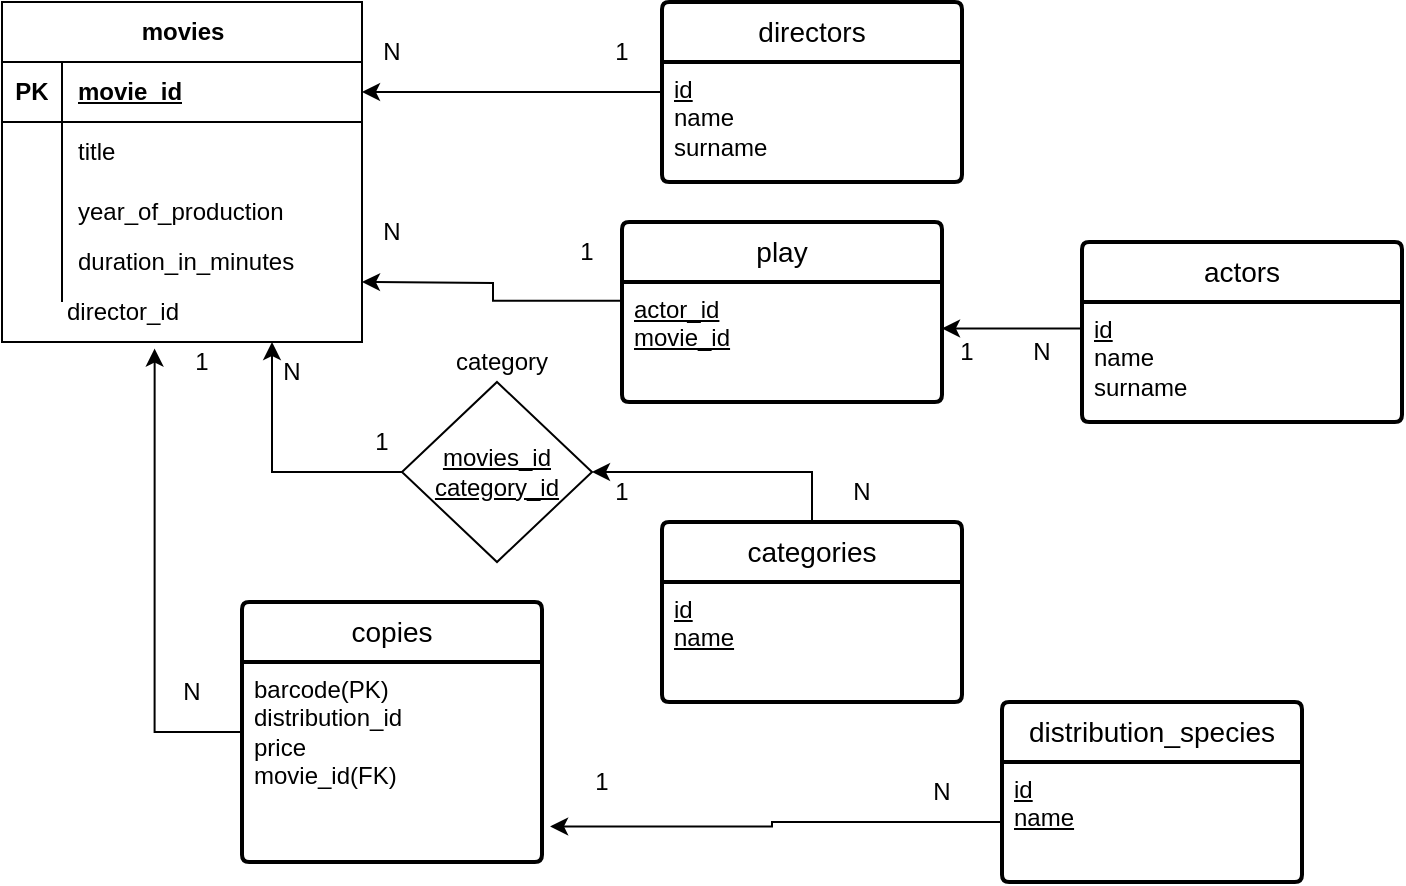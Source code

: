 <mxfile version="24.8.4">
  <diagram name="Page-1" id="Qr0belFfOtLrw46gNcIx">
    <mxGraphModel dx="737" dy="443" grid="1" gridSize="10" guides="1" tooltips="1" connect="1" arrows="1" fold="1" page="1" pageScale="1" pageWidth="850" pageHeight="1100" math="0" shadow="0">
      <root>
        <mxCell id="0" />
        <mxCell id="1" parent="0" />
        <mxCell id="cb593BEcCMVVSMPNYewj-27" style="edgeStyle=orthogonalEdgeStyle;rounded=0;orthogonalLoop=1;jettySize=auto;html=1;exitX=0.75;exitY=1;exitDx=0;exitDy=0;entryX=0.75;entryY=1;entryDx=0;entryDy=0;" edge="1" parent="1" source="cb593BEcCMVVSMPNYewj-25" target="cb593BEcCMVVSMPNYewj-24">
          <mxGeometry relative="1" as="geometry" />
        </mxCell>
        <mxCell id="cb593BEcCMVVSMPNYewj-1" value="movies" style="shape=table;startSize=30;container=1;collapsible=1;childLayout=tableLayout;fixedRows=1;rowLines=0;fontStyle=1;align=center;resizeLast=1;html=1;" vertex="1" parent="1">
          <mxGeometry x="60" y="40" width="180" height="170" as="geometry" />
        </mxCell>
        <mxCell id="cb593BEcCMVVSMPNYewj-2" value="" style="shape=tableRow;horizontal=0;startSize=0;swimlaneHead=0;swimlaneBody=0;fillColor=none;collapsible=0;dropTarget=0;points=[[0,0.5],[1,0.5]];portConstraint=eastwest;top=0;left=0;right=0;bottom=1;" vertex="1" parent="cb593BEcCMVVSMPNYewj-1">
          <mxGeometry y="30" width="180" height="30" as="geometry" />
        </mxCell>
        <mxCell id="cb593BEcCMVVSMPNYewj-3" value="PK" style="shape=partialRectangle;connectable=0;fillColor=none;top=0;left=0;bottom=0;right=0;fontStyle=1;overflow=hidden;whiteSpace=wrap;html=1;" vertex="1" parent="cb593BEcCMVVSMPNYewj-2">
          <mxGeometry width="30" height="30" as="geometry">
            <mxRectangle width="30" height="30" as="alternateBounds" />
          </mxGeometry>
        </mxCell>
        <mxCell id="cb593BEcCMVVSMPNYewj-4" value="movie_id" style="shape=partialRectangle;connectable=0;fillColor=none;top=0;left=0;bottom=0;right=0;align=left;spacingLeft=6;fontStyle=5;overflow=hidden;whiteSpace=wrap;html=1;" vertex="1" parent="cb593BEcCMVVSMPNYewj-2">
          <mxGeometry x="30" width="150" height="30" as="geometry">
            <mxRectangle width="150" height="30" as="alternateBounds" />
          </mxGeometry>
        </mxCell>
        <mxCell id="cb593BEcCMVVSMPNYewj-5" value="" style="shape=tableRow;horizontal=0;startSize=0;swimlaneHead=0;swimlaneBody=0;fillColor=none;collapsible=0;dropTarget=0;points=[[0,0.5],[1,0.5]];portConstraint=eastwest;top=0;left=0;right=0;bottom=0;" vertex="1" parent="cb593BEcCMVVSMPNYewj-1">
          <mxGeometry y="60" width="180" height="30" as="geometry" />
        </mxCell>
        <mxCell id="cb593BEcCMVVSMPNYewj-6" value="" style="shape=partialRectangle;connectable=0;fillColor=none;top=0;left=0;bottom=0;right=0;editable=1;overflow=hidden;whiteSpace=wrap;html=1;" vertex="1" parent="cb593BEcCMVVSMPNYewj-5">
          <mxGeometry width="30" height="30" as="geometry">
            <mxRectangle width="30" height="30" as="alternateBounds" />
          </mxGeometry>
        </mxCell>
        <mxCell id="cb593BEcCMVVSMPNYewj-7" value="title" style="shape=partialRectangle;connectable=0;fillColor=none;top=0;left=0;bottom=0;right=0;align=left;spacingLeft=6;overflow=hidden;whiteSpace=wrap;html=1;" vertex="1" parent="cb593BEcCMVVSMPNYewj-5">
          <mxGeometry x="30" width="150" height="30" as="geometry">
            <mxRectangle width="150" height="30" as="alternateBounds" />
          </mxGeometry>
        </mxCell>
        <mxCell id="cb593BEcCMVVSMPNYewj-8" value="" style="shape=tableRow;horizontal=0;startSize=0;swimlaneHead=0;swimlaneBody=0;fillColor=none;collapsible=0;dropTarget=0;points=[[0,0.5],[1,0.5]];portConstraint=eastwest;top=0;left=0;right=0;bottom=0;" vertex="1" parent="cb593BEcCMVVSMPNYewj-1">
          <mxGeometry y="90" width="180" height="30" as="geometry" />
        </mxCell>
        <mxCell id="cb593BEcCMVVSMPNYewj-9" value="" style="shape=partialRectangle;connectable=0;fillColor=none;top=0;left=0;bottom=0;right=0;editable=1;overflow=hidden;whiteSpace=wrap;html=1;" vertex="1" parent="cb593BEcCMVVSMPNYewj-8">
          <mxGeometry width="30" height="30" as="geometry">
            <mxRectangle width="30" height="30" as="alternateBounds" />
          </mxGeometry>
        </mxCell>
        <mxCell id="cb593BEcCMVVSMPNYewj-10" value="year_of_production" style="shape=partialRectangle;connectable=0;fillColor=none;top=0;left=0;bottom=0;right=0;align=left;spacingLeft=6;overflow=hidden;whiteSpace=wrap;html=1;" vertex="1" parent="cb593BEcCMVVSMPNYewj-8">
          <mxGeometry x="30" width="150" height="30" as="geometry">
            <mxRectangle width="150" height="30" as="alternateBounds" />
          </mxGeometry>
        </mxCell>
        <mxCell id="cb593BEcCMVVSMPNYewj-11" value="" style="shape=tableRow;horizontal=0;startSize=0;swimlaneHead=0;swimlaneBody=0;fillColor=none;collapsible=0;dropTarget=0;points=[[0,0.5],[1,0.5]];portConstraint=eastwest;top=0;left=0;right=0;bottom=0;" vertex="1" parent="cb593BEcCMVVSMPNYewj-1">
          <mxGeometry y="120" width="180" height="30" as="geometry" />
        </mxCell>
        <mxCell id="cb593BEcCMVVSMPNYewj-12" value="" style="shape=partialRectangle;connectable=0;fillColor=none;top=0;left=0;bottom=0;right=0;editable=1;overflow=hidden;whiteSpace=wrap;html=1;" vertex="1" parent="cb593BEcCMVVSMPNYewj-11">
          <mxGeometry width="30" height="30" as="geometry">
            <mxRectangle width="30" height="30" as="alternateBounds" />
          </mxGeometry>
        </mxCell>
        <mxCell id="cb593BEcCMVVSMPNYewj-13" value="&lt;div&gt;duration_in_minutes&lt;/div&gt;&lt;div&gt;&lt;br&gt;&lt;/div&gt;" style="shape=partialRectangle;connectable=0;fillColor=none;top=0;left=0;bottom=0;right=0;align=left;spacingLeft=6;overflow=hidden;whiteSpace=wrap;html=1;" vertex="1" parent="cb593BEcCMVVSMPNYewj-11">
          <mxGeometry x="30" width="150" height="30" as="geometry">
            <mxRectangle width="150" height="30" as="alternateBounds" />
          </mxGeometry>
        </mxCell>
        <mxCell id="cb593BEcCMVVSMPNYewj-14" value="director_id" style="text;html=1;align=center;verticalAlign=middle;resizable=0;points=[];autosize=1;strokeColor=none;fillColor=none;" vertex="1" parent="1">
          <mxGeometry x="80" y="180" width="80" height="30" as="geometry" />
        </mxCell>
        <mxCell id="cb593BEcCMVVSMPNYewj-31" style="edgeStyle=orthogonalEdgeStyle;rounded=0;orthogonalLoop=1;jettySize=auto;html=1;entryX=1;entryY=0.5;entryDx=0;entryDy=0;" edge="1" parent="1" source="cb593BEcCMVVSMPNYewj-16" target="cb593BEcCMVVSMPNYewj-2">
          <mxGeometry relative="1" as="geometry" />
        </mxCell>
        <mxCell id="cb593BEcCMVVSMPNYewj-16" value="directors" style="swimlane;childLayout=stackLayout;horizontal=1;startSize=30;horizontalStack=0;rounded=1;fontSize=14;fontStyle=0;strokeWidth=2;resizeParent=0;resizeLast=1;shadow=0;dashed=0;align=center;arcSize=4;whiteSpace=wrap;html=1;" vertex="1" parent="1">
          <mxGeometry x="390" y="40" width="150" height="90" as="geometry" />
        </mxCell>
        <mxCell id="cb593BEcCMVVSMPNYewj-17" value="&lt;u&gt;id&lt;/u&gt;&lt;br&gt;name&lt;br&gt;surname" style="align=left;strokeColor=none;fillColor=none;spacingLeft=4;fontSize=12;verticalAlign=top;resizable=0;rotatable=0;part=1;html=1;" vertex="1" parent="cb593BEcCMVVSMPNYewj-16">
          <mxGeometry y="30" width="150" height="60" as="geometry" />
        </mxCell>
        <mxCell id="cb593BEcCMVVSMPNYewj-18" value="actors" style="swimlane;childLayout=stackLayout;horizontal=1;startSize=30;horizontalStack=0;rounded=1;fontSize=14;fontStyle=0;strokeWidth=2;resizeParent=0;resizeLast=1;shadow=0;dashed=0;align=center;arcSize=4;whiteSpace=wrap;html=1;" vertex="1" parent="1">
          <mxGeometry x="600" y="160" width="160" height="90" as="geometry" />
        </mxCell>
        <mxCell id="cb593BEcCMVVSMPNYewj-19" value="&lt;u&gt;id&lt;/u&gt;&lt;br&gt;name&lt;br&gt;surname" style="align=left;strokeColor=none;fillColor=none;spacingLeft=4;fontSize=12;verticalAlign=top;resizable=0;rotatable=0;part=1;html=1;" vertex="1" parent="cb593BEcCMVVSMPNYewj-18">
          <mxGeometry y="30" width="160" height="60" as="geometry" />
        </mxCell>
        <mxCell id="cb593BEcCMVVSMPNYewj-55" style="edgeStyle=orthogonalEdgeStyle;rounded=0;orthogonalLoop=1;jettySize=auto;html=1;exitX=0.5;exitY=0;exitDx=0;exitDy=0;entryX=1;entryY=0.5;entryDx=0;entryDy=0;" edge="1" parent="1" source="cb593BEcCMVVSMPNYewj-21" target="cb593BEcCMVVSMPNYewj-54">
          <mxGeometry relative="1" as="geometry" />
        </mxCell>
        <mxCell id="cb593BEcCMVVSMPNYewj-21" value="categories" style="swimlane;childLayout=stackLayout;horizontal=1;startSize=30;horizontalStack=0;rounded=1;fontSize=14;fontStyle=0;strokeWidth=2;resizeParent=0;resizeLast=1;shadow=0;dashed=0;align=center;arcSize=4;whiteSpace=wrap;html=1;" vertex="1" parent="1">
          <mxGeometry x="390" y="300" width="150" height="90" as="geometry" />
        </mxCell>
        <mxCell id="cb593BEcCMVVSMPNYewj-22" value="&lt;u&gt;id&lt;br&gt;name&lt;/u&gt;&lt;div&gt;&lt;u&gt;&lt;br&gt;&lt;/u&gt;&lt;/div&gt;" style="align=left;strokeColor=none;fillColor=none;spacingLeft=4;fontSize=12;verticalAlign=top;resizable=0;rotatable=0;part=1;html=1;" vertex="1" parent="cb593BEcCMVVSMPNYewj-21">
          <mxGeometry y="30" width="150" height="60" as="geometry" />
        </mxCell>
        <mxCell id="cb593BEcCMVVSMPNYewj-24" value="copies" style="swimlane;childLayout=stackLayout;horizontal=1;startSize=30;horizontalStack=0;rounded=1;fontSize=14;fontStyle=0;strokeWidth=2;resizeParent=0;resizeLast=1;shadow=0;dashed=0;align=center;arcSize=4;whiteSpace=wrap;html=1;" vertex="1" parent="1">
          <mxGeometry x="180" y="340" width="150" height="130" as="geometry" />
        </mxCell>
        <mxCell id="cb593BEcCMVVSMPNYewj-25" value="barcode(PK)&lt;br&gt;&lt;div&gt;distribution_id&lt;/div&gt;&lt;div&gt;price&lt;/div&gt;&lt;div&gt;movie_id(FK)&lt;br&gt;&lt;/div&gt;" style="align=left;strokeColor=none;fillColor=none;spacingLeft=4;fontSize=12;verticalAlign=top;resizable=0;rotatable=0;part=1;html=1;" vertex="1" parent="cb593BEcCMVVSMPNYewj-24">
          <mxGeometry y="30" width="150" height="100" as="geometry" />
        </mxCell>
        <mxCell id="cb593BEcCMVVSMPNYewj-28" value="distribution_species" style="swimlane;childLayout=stackLayout;horizontal=1;startSize=30;horizontalStack=0;rounded=1;fontSize=14;fontStyle=0;strokeWidth=2;resizeParent=0;resizeLast=1;shadow=0;dashed=0;align=center;arcSize=4;whiteSpace=wrap;html=1;" vertex="1" parent="1">
          <mxGeometry x="560" y="390" width="150" height="90" as="geometry" />
        </mxCell>
        <mxCell id="cb593BEcCMVVSMPNYewj-29" value="&lt;u&gt;id&lt;br&gt;name&lt;/u&gt;&lt;div&gt;&lt;u&gt;&lt;br&gt;&lt;/u&gt;&lt;/div&gt;" style="align=left;strokeColor=none;fillColor=none;spacingLeft=4;fontSize=12;verticalAlign=top;resizable=0;rotatable=0;part=1;html=1;" vertex="1" parent="cb593BEcCMVVSMPNYewj-28">
          <mxGeometry y="30" width="150" height="60" as="geometry" />
        </mxCell>
        <mxCell id="cb593BEcCMVVSMPNYewj-30" style="edgeStyle=orthogonalEdgeStyle;rounded=0;orthogonalLoop=1;jettySize=auto;html=1;exitX=0;exitY=0.5;exitDx=0;exitDy=0;entryX=0.704;entryY=1.11;entryDx=0;entryDy=0;entryPerimeter=0;" edge="1" parent="1" source="cb593BEcCMVVSMPNYewj-24" target="cb593BEcCMVVSMPNYewj-14">
          <mxGeometry relative="1" as="geometry" />
        </mxCell>
        <mxCell id="cb593BEcCMVVSMPNYewj-32" value="1" style="text;html=1;align=center;verticalAlign=middle;whiteSpace=wrap;rounded=0;" vertex="1" parent="1">
          <mxGeometry x="340" y="50" width="60" height="30" as="geometry" />
        </mxCell>
        <mxCell id="cb593BEcCMVVSMPNYewj-33" value="N" style="text;html=1;align=center;verticalAlign=middle;whiteSpace=wrap;rounded=0;" vertex="1" parent="1">
          <mxGeometry x="225" y="50" width="60" height="30" as="geometry" />
        </mxCell>
        <mxCell id="cb593BEcCMVVSMPNYewj-34" value="N" style="text;html=1;align=center;verticalAlign=middle;whiteSpace=wrap;rounded=0;" vertex="1" parent="1">
          <mxGeometry x="80" y="370" width="150" height="30" as="geometry" />
        </mxCell>
        <mxCell id="cb593BEcCMVVSMPNYewj-36" value="1" style="text;html=1;align=center;verticalAlign=middle;whiteSpace=wrap;rounded=0;" vertex="1" parent="1">
          <mxGeometry x="140" y="210" width="40" height="20" as="geometry" />
        </mxCell>
        <mxCell id="cb593BEcCMVVSMPNYewj-38" value="1" style="text;html=1;align=center;verticalAlign=middle;whiteSpace=wrap;rounded=0;" vertex="1" parent="1">
          <mxGeometry x="230" y="250" width="40" height="20" as="geometry" />
        </mxCell>
        <mxCell id="cb593BEcCMVVSMPNYewj-39" value="N" style="text;html=1;align=center;verticalAlign=middle;whiteSpace=wrap;rounded=0;" vertex="1" parent="1">
          <mxGeometry x="460" y="270" width="60" height="30" as="geometry" />
        </mxCell>
        <mxCell id="cb593BEcCMVVSMPNYewj-40" style="edgeStyle=orthogonalEdgeStyle;rounded=0;orthogonalLoop=1;jettySize=auto;html=1;entryX=1.027;entryY=0.822;entryDx=0;entryDy=0;entryPerimeter=0;" edge="1" parent="1" source="cb593BEcCMVVSMPNYewj-29" target="cb593BEcCMVVSMPNYewj-25">
          <mxGeometry relative="1" as="geometry" />
        </mxCell>
        <mxCell id="cb593BEcCMVVSMPNYewj-41" value="N" style="text;html=1;align=center;verticalAlign=middle;whiteSpace=wrap;rounded=0;" vertex="1" parent="1">
          <mxGeometry x="500" y="420" width="60" height="30" as="geometry" />
        </mxCell>
        <mxCell id="cb593BEcCMVVSMPNYewj-42" value="1" style="text;html=1;align=center;verticalAlign=middle;whiteSpace=wrap;rounded=0;" vertex="1" parent="1">
          <mxGeometry x="340" y="420" width="40" height="20" as="geometry" />
        </mxCell>
        <mxCell id="cb593BEcCMVVSMPNYewj-44" value="N" style="text;html=1;align=center;verticalAlign=middle;whiteSpace=wrap;rounded=0;" vertex="1" parent="1">
          <mxGeometry x="550" y="200" width="60" height="30" as="geometry" />
        </mxCell>
        <mxCell id="cb593BEcCMVVSMPNYewj-46" value="N" style="text;html=1;align=center;verticalAlign=middle;whiteSpace=wrap;rounded=0;" vertex="1" parent="1">
          <mxGeometry x="225" y="140" width="60" height="30" as="geometry" />
        </mxCell>
        <mxCell id="cb593BEcCMVVSMPNYewj-47" value="play" style="swimlane;childLayout=stackLayout;horizontal=1;startSize=30;horizontalStack=0;rounded=1;fontSize=14;fontStyle=0;strokeWidth=2;resizeParent=0;resizeLast=1;shadow=0;dashed=0;align=center;arcSize=4;whiteSpace=wrap;html=1;" vertex="1" parent="1">
          <mxGeometry x="370" y="150" width="160" height="90" as="geometry" />
        </mxCell>
        <mxCell id="cb593BEcCMVVSMPNYewj-48" value="&lt;u&gt;actor_id&lt;/u&gt;&lt;br&gt;&lt;u&gt;movie_id&lt;/u&gt;" style="align=left;strokeColor=none;fillColor=none;spacingLeft=4;fontSize=12;verticalAlign=top;resizable=0;rotatable=0;part=1;html=1;" vertex="1" parent="cb593BEcCMVVSMPNYewj-47">
          <mxGeometry y="30" width="160" height="60" as="geometry" />
        </mxCell>
        <mxCell id="cb593BEcCMVVSMPNYewj-50" value="1" style="text;html=1;align=center;verticalAlign=middle;whiteSpace=wrap;rounded=0;" vertex="1" parent="1">
          <mxGeometry x="330" y="150" width="45" height="30" as="geometry" />
        </mxCell>
        <mxCell id="cb593BEcCMVVSMPNYewj-51" value="1" style="text;html=1;align=center;verticalAlign=middle;whiteSpace=wrap;rounded=0;" vertex="1" parent="1">
          <mxGeometry x="520" y="190" width="45" height="50" as="geometry" />
        </mxCell>
        <mxCell id="cb593BEcCMVVSMPNYewj-52" style="edgeStyle=orthogonalEdgeStyle;rounded=0;orthogonalLoop=1;jettySize=auto;html=1;exitX=-0.001;exitY=0.157;exitDx=0;exitDy=0;exitPerimeter=0;" edge="1" parent="1" source="cb593BEcCMVVSMPNYewj-48">
          <mxGeometry relative="1" as="geometry">
            <mxPoint x="385" y="179.31" as="sourcePoint" />
            <mxPoint x="240" y="180" as="targetPoint" />
          </mxGeometry>
        </mxCell>
        <mxCell id="cb593BEcCMVVSMPNYewj-53" style="edgeStyle=orthogonalEdgeStyle;rounded=0;orthogonalLoop=1;jettySize=auto;html=1;exitX=0.849;exitY=0.107;exitDx=0;exitDy=0;exitPerimeter=0;" edge="1" parent="1" source="cb593BEcCMVVSMPNYewj-44">
          <mxGeometry relative="1" as="geometry">
            <mxPoint x="600" y="204.66" as="sourcePoint" />
            <mxPoint x="530" y="203" as="targetPoint" />
          </mxGeometry>
        </mxCell>
        <mxCell id="cb593BEcCMVVSMPNYewj-56" style="edgeStyle=orthogonalEdgeStyle;rounded=0;orthogonalLoop=1;jettySize=auto;html=1;exitX=0;exitY=0.5;exitDx=0;exitDy=0;entryX=0.75;entryY=1;entryDx=0;entryDy=0;" edge="1" parent="1" source="cb593BEcCMVVSMPNYewj-54" target="cb593BEcCMVVSMPNYewj-1">
          <mxGeometry relative="1" as="geometry" />
        </mxCell>
        <mxCell id="cb593BEcCMVVSMPNYewj-54" value="&lt;div&gt;&lt;u&gt;movies_id&lt;/u&gt;&lt;/div&gt;&lt;div&gt;&lt;u&gt;category_id&lt;br&gt;&lt;/u&gt;&lt;/div&gt;" style="rhombus;whiteSpace=wrap;html=1;" vertex="1" parent="1">
          <mxGeometry x="260" y="230" width="95" height="90" as="geometry" />
        </mxCell>
        <mxCell id="cb593BEcCMVVSMPNYewj-57" value="N" style="text;html=1;align=center;verticalAlign=middle;whiteSpace=wrap;rounded=0;" vertex="1" parent="1">
          <mxGeometry x="175" y="210" width="60" height="30" as="geometry" />
        </mxCell>
        <mxCell id="cb593BEcCMVVSMPNYewj-58" value="1" style="text;html=1;align=center;verticalAlign=middle;whiteSpace=wrap;rounded=0;" vertex="1" parent="1">
          <mxGeometry x="350" y="275" width="40" height="20" as="geometry" />
        </mxCell>
        <mxCell id="cb593BEcCMVVSMPNYewj-59" value="category" style="text;html=1;align=center;verticalAlign=middle;whiteSpace=wrap;rounded=0;" vertex="1" parent="1">
          <mxGeometry x="290" y="210" width="40" height="20" as="geometry" />
        </mxCell>
      </root>
    </mxGraphModel>
  </diagram>
</mxfile>
